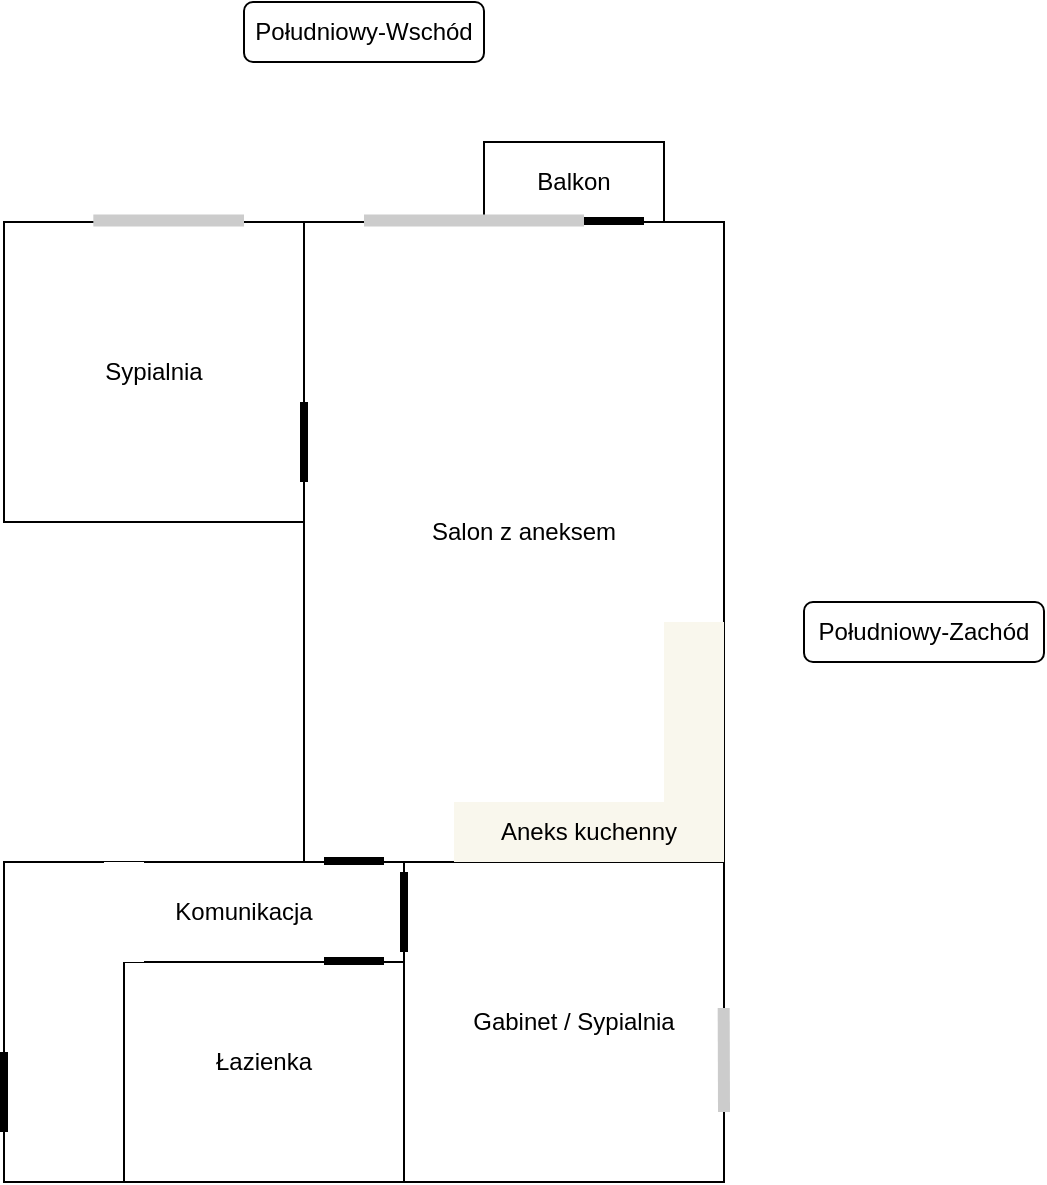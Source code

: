<mxfile version="21.8.2" type="github">
  <diagram name="Page-1" id="keuauw15mZgiaEO5U_Ts">
    <mxGraphModel dx="1397" dy="766" grid="1" gridSize="10" guides="1" tooltips="1" connect="1" arrows="1" fold="1" page="1" pageScale="1" pageWidth="850" pageHeight="1100" math="0" shadow="0">
      <root>
        <mxCell id="0" />
        <mxCell id="1" parent="0" />
        <mxCell id="aHc-nc85wCfobEDcRB-t-2" value="" style="rounded=0;whiteSpace=wrap;html=1;" vertex="1" parent="1">
          <mxGeometry x="230" y="450" width="200" height="50" as="geometry" />
        </mxCell>
        <mxCell id="aHc-nc85wCfobEDcRB-t-3" value="" style="rounded=0;whiteSpace=wrap;html=1;" vertex="1" parent="1">
          <mxGeometry x="430" y="450" width="160" height="160" as="geometry" />
        </mxCell>
        <mxCell id="aHc-nc85wCfobEDcRB-t-4" value="" style="rounded=0;whiteSpace=wrap;html=1;" vertex="1" parent="1">
          <mxGeometry x="380" y="130" width="210" height="320" as="geometry" />
        </mxCell>
        <mxCell id="aHc-nc85wCfobEDcRB-t-5" value="" style="rounded=0;whiteSpace=wrap;html=1;" vertex="1" parent="1">
          <mxGeometry x="290" y="500" width="140" height="110" as="geometry" />
        </mxCell>
        <mxCell id="aHc-nc85wCfobEDcRB-t-6" value="Sypialnia" style="rounded=0;whiteSpace=wrap;html=1;" vertex="1" parent="1">
          <mxGeometry x="230" y="130" width="150" height="150" as="geometry" />
        </mxCell>
        <mxCell id="aHc-nc85wCfobEDcRB-t-7" value="" style="rounded=0;whiteSpace=wrap;html=1;" vertex="1" parent="1">
          <mxGeometry x="230" y="450" width="60" height="160" as="geometry" />
        </mxCell>
        <mxCell id="aHc-nc85wCfobEDcRB-t-8" value="" style="rounded=0;whiteSpace=wrap;html=1;strokeColor=none;" vertex="1" parent="1">
          <mxGeometry x="280" y="450" width="20" height="50" as="geometry" />
        </mxCell>
        <mxCell id="aHc-nc85wCfobEDcRB-t-10" value="Łazienka" style="text;html=1;strokeColor=none;fillColor=none;align=center;verticalAlign=middle;whiteSpace=wrap;rounded=0;" vertex="1" parent="1">
          <mxGeometry x="330" y="535" width="60" height="30" as="geometry" />
        </mxCell>
        <mxCell id="aHc-nc85wCfobEDcRB-t-11" value="Gabinet / Sypialnia" style="text;html=1;strokeColor=none;fillColor=none;align=center;verticalAlign=middle;whiteSpace=wrap;rounded=0;" vertex="1" parent="1">
          <mxGeometry x="460" y="515" width="110" height="30" as="geometry" />
        </mxCell>
        <mxCell id="aHc-nc85wCfobEDcRB-t-12" value="Salon z aneksem" style="text;html=1;strokeColor=none;fillColor=none;align=center;verticalAlign=middle;whiteSpace=wrap;rounded=0;" vertex="1" parent="1">
          <mxGeometry x="435" y="270" width="110" height="30" as="geometry" />
        </mxCell>
        <mxCell id="aHc-nc85wCfobEDcRB-t-14" value="" style="rounded=0;whiteSpace=wrap;html=1;strokeColor=none;fillColor=#f9f7ed;" vertex="1" parent="1">
          <mxGeometry x="560" y="330" width="30" height="120" as="geometry" />
        </mxCell>
        <mxCell id="aHc-nc85wCfobEDcRB-t-16" value="Balkon" style="rounded=0;whiteSpace=wrap;html=1;" vertex="1" parent="1">
          <mxGeometry x="470" y="90" width="90" height="40" as="geometry" />
        </mxCell>
        <mxCell id="aHc-nc85wCfobEDcRB-t-17" value="Komunikacja" style="text;html=1;strokeColor=none;fillColor=none;align=center;verticalAlign=middle;whiteSpace=wrap;rounded=0;" vertex="1" parent="1">
          <mxGeometry x="320" y="460" width="60" height="30" as="geometry" />
        </mxCell>
        <mxCell id="aHc-nc85wCfobEDcRB-t-20" value="" style="endArrow=none;html=1;rounded=0;strokeWidth=4;" edge="1" parent="1">
          <mxGeometry width="50" height="50" relative="1" as="geometry">
            <mxPoint x="230" y="585" as="sourcePoint" />
            <mxPoint x="230" y="545" as="targetPoint" />
          </mxGeometry>
        </mxCell>
        <mxCell id="aHc-nc85wCfobEDcRB-t-21" value="" style="endArrow=none;html=1;rounded=0;strokeWidth=4;" edge="1" parent="1">
          <mxGeometry width="50" height="50" relative="1" as="geometry">
            <mxPoint x="380" y="260" as="sourcePoint" />
            <mxPoint x="380" y="220" as="targetPoint" />
          </mxGeometry>
        </mxCell>
        <mxCell id="aHc-nc85wCfobEDcRB-t-22" value="" style="endArrow=none;html=1;rounded=0;strokeWidth=4;" edge="1" parent="1">
          <mxGeometry width="50" height="50" relative="1" as="geometry">
            <mxPoint x="430" y="495" as="sourcePoint" />
            <mxPoint x="430" y="455" as="targetPoint" />
          </mxGeometry>
        </mxCell>
        <mxCell id="aHc-nc85wCfobEDcRB-t-23" value="" style="endArrow=none;html=1;rounded=0;strokeWidth=4;" edge="1" parent="1">
          <mxGeometry width="50" height="50" relative="1" as="geometry">
            <mxPoint x="390" y="449.52" as="sourcePoint" />
            <mxPoint x="420" y="449.52" as="targetPoint" />
          </mxGeometry>
        </mxCell>
        <mxCell id="aHc-nc85wCfobEDcRB-t-24" value="" style="endArrow=none;html=1;rounded=0;strokeWidth=4;" edge="1" parent="1">
          <mxGeometry width="50" height="50" relative="1" as="geometry">
            <mxPoint x="390" y="499.52" as="sourcePoint" />
            <mxPoint x="420" y="499.52" as="targetPoint" />
          </mxGeometry>
        </mxCell>
        <mxCell id="aHc-nc85wCfobEDcRB-t-25" value="" style="endArrow=none;html=1;rounded=0;strokeWidth=4;" edge="1" parent="1">
          <mxGeometry width="50" height="50" relative="1" as="geometry">
            <mxPoint x="520" y="129.52" as="sourcePoint" />
            <mxPoint x="550" y="129.52" as="targetPoint" />
          </mxGeometry>
        </mxCell>
        <mxCell id="aHc-nc85wCfobEDcRB-t-13" value="Aneks kuchenny" style="rounded=0;whiteSpace=wrap;html=1;fillColor=#f9f7ed;strokeColor=none;" vertex="1" parent="1">
          <mxGeometry x="455" y="420" width="135" height="30" as="geometry" />
        </mxCell>
        <mxCell id="aHc-nc85wCfobEDcRB-t-26" value="Południowy-Wschód" style="rounded=1;whiteSpace=wrap;html=1;" vertex="1" parent="1">
          <mxGeometry x="350" y="20" width="120" height="30" as="geometry" />
        </mxCell>
        <mxCell id="aHc-nc85wCfobEDcRB-t-27" value="Południowy-Zachód" style="rounded=1;whiteSpace=wrap;html=1;" vertex="1" parent="1">
          <mxGeometry x="630" y="320" width="120" height="30" as="geometry" />
        </mxCell>
        <mxCell id="aHc-nc85wCfobEDcRB-t-28" value="" style="endArrow=none;html=1;rounded=0;strokeWidth=6;fillColor=#cce5ff;strokeColor=#CCCCCC;entryX=0.999;entryY=0.456;entryDx=0;entryDy=0;entryPerimeter=0;" edge="1" parent="1" target="aHc-nc85wCfobEDcRB-t-3">
          <mxGeometry width="50" height="50" relative="1" as="geometry">
            <mxPoint x="590" y="575" as="sourcePoint" />
            <mxPoint x="590" y="535" as="targetPoint" />
          </mxGeometry>
        </mxCell>
        <mxCell id="aHc-nc85wCfobEDcRB-t-29" value="" style="endArrow=none;html=1;rounded=0;strokeWidth=6;fillColor=#cce5ff;strokeColor=#CCCCCC;" edge="1" parent="1">
          <mxGeometry width="50" height="50" relative="1" as="geometry">
            <mxPoint x="274.66" y="129.31" as="sourcePoint" />
            <mxPoint x="350" y="129.31" as="targetPoint" />
          </mxGeometry>
        </mxCell>
        <mxCell id="aHc-nc85wCfobEDcRB-t-30" value="" style="endArrow=none;html=1;rounded=0;strokeWidth=6;fillColor=#cce5ff;strokeColor=#CCCCCC;" edge="1" parent="1">
          <mxGeometry width="50" height="50" relative="1" as="geometry">
            <mxPoint x="520" y="129.31" as="sourcePoint" />
            <mxPoint x="410" y="129.31" as="targetPoint" />
          </mxGeometry>
        </mxCell>
      </root>
    </mxGraphModel>
  </diagram>
</mxfile>
